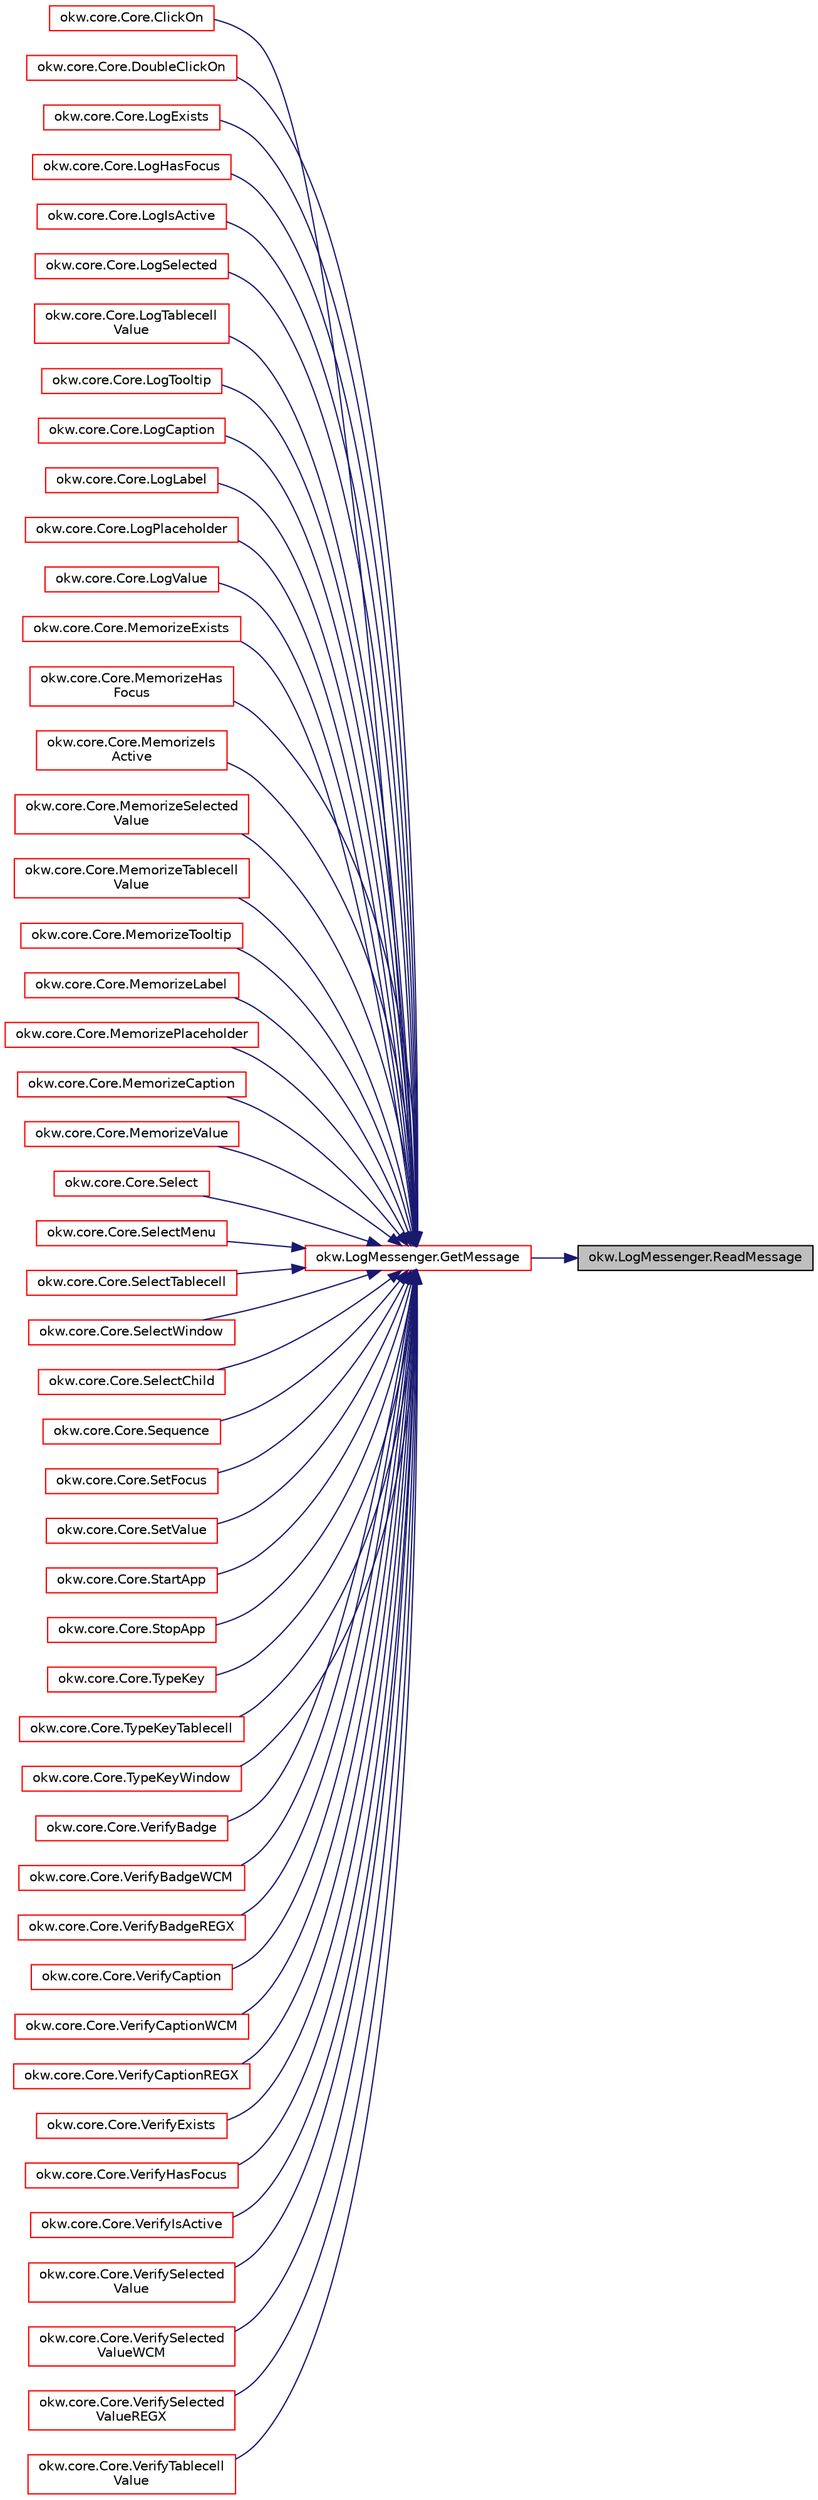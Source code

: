 digraph "okw.LogMessenger.ReadMessage"
{
 // INTERACTIVE_SVG=YES
 // LATEX_PDF_SIZE
  edge [fontname="Helvetica",fontsize="10",labelfontname="Helvetica",labelfontsize="10"];
  node [fontname="Helvetica",fontsize="10",shape=record];
  rankdir="RL";
  Node1139 [label="okw.LogMessenger.ReadMessage",height=0.2,width=0.4,color="black", fillcolor="grey75", style="filled", fontcolor="black",tooltip="Interne Kernfunktion holt die Log-Meldung mit Platzhaltern aus der XML-Datei."];
  Node1139 -> Node1140 [dir="back",color="midnightblue",fontsize="10",style="solid",fontname="Helvetica"];
  Node1140 [label="okw.LogMessenger.GetMessage",height=0.2,width=0.4,color="red", fillcolor="white", style="filled",URL="$classokw_1_1_log_messenger.html#af225d1f037d47b3b085175c09d78bdd2",tooltip="Holt die Log-Meldung für MethodeNmae/Textkey ohne weitere Parameter."];
  Node1140 -> Node1141 [dir="back",color="midnightblue",fontsize="10",style="solid",fontname="Helvetica"];
  Node1141 [label="okw.core.Core.ClickOn",height=0.2,width=0.4,color="red", fillcolor="white", style="filled",URL="$classokw_1_1core_1_1_core.html#a3e601b16ed5c18b3daa279cf61044504",tooltip="Klickt auf das gegebene Objekt."];
  Node1140 -> Node1157 [dir="back",color="midnightblue",fontsize="10",style="solid",fontname="Helvetica"];
  Node1157 [label="okw.core.Core.DoubleClickOn",height=0.2,width=0.4,color="red", fillcolor="white", style="filled",URL="$classokw_1_1core_1_1_core.html#ac282376df171a9d2d62bfe2f5a624cb2",tooltip="Führt ein Doppelklick auf das gegebene GUI-Objekt aus."];
  Node1140 -> Node1164 [dir="back",color="midnightblue",fontsize="10",style="solid",fontname="Helvetica"];
  Node1164 [label="okw.core.Core.LogExists",height=0.2,width=0.4,color="red", fillcolor="white", style="filled",URL="$classokw_1_1core_1_1_core.html#a40b3422362c40854e75c069250a9c964",tooltip="Gibt die Existenz eines GUI-Objektes mit YES/NO in den Testergebnissen aus."];
  Node1140 -> Node1175 [dir="back",color="midnightblue",fontsize="10",style="solid",fontname="Helvetica"];
  Node1175 [label="okw.core.Core.LogHasFocus",height=0.2,width=0.4,color="red", fillcolor="white", style="filled",URL="$classokw_1_1core_1_1_core.html#a03c5ee5ec358b422d897b56c095d2613",tooltip="Dokumentiert den Fokus-Status des gegebenen Objekts."];
  Node1140 -> Node1184 [dir="back",color="midnightblue",fontsize="10",style="solid",fontname="Helvetica"];
  Node1184 [label="okw.core.Core.LogIsActive",height=0.2,width=0.4,color="red", fillcolor="white", style="filled",URL="$classokw_1_1core_1_1_core.html#a50d5ec463eec7315aecc7a2f3d1bb6e9",tooltip="Dokumentiert den Status des gegebenen Objekts."];
  Node1140 -> Node1194 [dir="back",color="midnightblue",fontsize="10",style="solid",fontname="Helvetica"];
  Node1194 [label="okw.core.Core.LogSelected",height=0.2,width=0.4,color="red", fillcolor="white", style="filled",URL="$classokw_1_1core_1_1_core.html#a7d2e15f017823e0df6c45fe7fe8251c0",tooltip="Dokumentiert den markierten Text des gegebenen Objekts."];
  Node1140 -> Node1197 [dir="back",color="midnightblue",fontsize="10",style="solid",fontname="Helvetica"];
  Node1197 [label="okw.core.Core.LogTablecell\lValue",height=0.2,width=0.4,color="red", fillcolor="white", style="filled",URL="$classokw_1_1core_1_1_core.html#ad33d08973ab4bfdc740acd14aa20364f",tooltip="Dokumentiert den Wert der ausgewählten Zelle."];
  Node1140 -> Node1200 [dir="back",color="midnightblue",fontsize="10",style="solid",fontname="Helvetica"];
  Node1200 [label="okw.core.Core.LogTooltip",height=0.2,width=0.4,color="red", fillcolor="white", style="filled",URL="$classokw_1_1core_1_1_core.html#a865a6eab7d2b9fe768ac92e0b6272af8",tooltip="Dokumentiert die Kurzinfo zu einem Werkzeug des gegebenen Objekts."];
  Node1140 -> Node1209 [dir="back",color="midnightblue",fontsize="10",style="solid",fontname="Helvetica"];
  Node1209 [label="okw.core.Core.LogCaption",height=0.2,width=0.4,color="red", fillcolor="white", style="filled",URL="$classokw_1_1core_1_1_core.html#a0aa220ef8efe2df075093c4eb2a08212",tooltip="Gibt die Caption eines GUI-Objektes in den Testergebnissen aus."];
  Node1140 -> Node1214 [dir="back",color="midnightblue",fontsize="10",style="solid",fontname="Helvetica"];
  Node1214 [label="okw.core.Core.LogLabel",height=0.2,width=0.4,color="red", fillcolor="white", style="filled",URL="$classokw_1_1core_1_1_core.html#a6d1157e91ec02c1f765d015ed03428b6",tooltip="Gibt den Wert des Etikette/Label in der Logdatei aus."];
  Node1140 -> Node1221 [dir="back",color="midnightblue",fontsize="10",style="solid",fontname="Helvetica"];
  Node1221 [label="okw.core.Core.LogPlaceholder",height=0.2,width=0.4,color="red", fillcolor="white", style="filled",URL="$classokw_1_1core_1_1_core.html#ab6f01d1c8bf15af8c993fe11acc58d59",tooltip="Gibt den Wert des Platzhalters in der Logdatei aus."];
  Node1140 -> Node1227 [dir="back",color="midnightblue",fontsize="10",style="solid",fontname="Helvetica"];
  Node1227 [label="okw.core.Core.LogValue",height=0.2,width=0.4,color="red", fillcolor="white", style="filled",URL="$classokw_1_1core_1_1_core.html#a9087a6954326ab2e0ec251a875b58496",tooltip="Dokumentiert den Standartwert eines Objekts."];
  Node1140 -> Node1237 [dir="back",color="midnightblue",fontsize="10",style="solid",fontname="Helvetica"];
  Node1237 [label="okw.core.Core.MemorizeExists",height=0.2,width=0.4,color="red", fillcolor="white", style="filled",URL="$classokw_1_1core_1_1_core.html#aa658863b5193d66b93b5e71ad3785e47",tooltip="Merkt sich den aktuell existierenden Zustand des Objekts."];
  Node1140 -> Node1250 [dir="back",color="midnightblue",fontsize="10",style="solid",fontname="Helvetica"];
  Node1250 [label="okw.core.Core.MemorizeHas\lFocus",height=0.2,width=0.4,color="red", fillcolor="white", style="filled",URL="$classokw_1_1core_1_1_core.html#af476a6399f7554f11a332d521fa4957e",tooltip="Keine Beschreibung zu \"MemorizeHasFocus\" verfügbar."];
  Node1140 -> Node1261 [dir="back",color="midnightblue",fontsize="10",style="solid",fontname="Helvetica"];
  Node1261 [label="okw.core.Core.MemorizeIs\lActive",height=0.2,width=0.4,color="red", fillcolor="white", style="filled",URL="$classokw_1_1core_1_1_core.html#a69fb76c04f4cfaa44b65f5477768455c",tooltip="Merkt sich den Zustand des gegebenen Objekts."];
  Node1140 -> Node1272 [dir="back",color="midnightblue",fontsize="10",style="solid",fontname="Helvetica"];
  Node1272 [label="okw.core.Core.MemorizeSelected\lValue",height=0.2,width=0.4,color="red", fillcolor="white", style="filled",URL="$classokw_1_1core_1_1_core.html#ae13536308d66e68f25d673af7fec2d2b",tooltip="Keine Beschreibung zu \"MemorizeSelectedValue\" verfügbar."];
  Node1140 -> Node1278 [dir="back",color="midnightblue",fontsize="10",style="solid",fontname="Helvetica"];
  Node1278 [label="okw.core.Core.MemorizeTablecell\lValue",height=0.2,width=0.4,color="red", fillcolor="white", style="filled",URL="$classokw_1_1core_1_1_core.html#a67a1a2afd49b3f0e696f86e78a599c4b",tooltip="Merkt sich den Wert der gegebenen Zelle in der Tabelle."];
  Node1140 -> Node1285 [dir="back",color="midnightblue",fontsize="10",style="solid",fontname="Helvetica"];
  Node1285 [label="okw.core.Core.MemorizeTooltip",height=0.2,width=0.4,color="red", fillcolor="white", style="filled",URL="$classokw_1_1core_1_1_core.html#a394fc596a02f7af416f4505a788301c1",tooltip="Dokumentiert den Tooltip-Text (Kurzinformation) des gegebenen Objekts."];
  Node1140 -> Node1300 [dir="back",color="midnightblue",fontsize="10",style="solid",fontname="Helvetica"];
  Node1300 [label="okw.core.Core.MemorizeLabel",height=0.2,width=0.4,color="red", fillcolor="white", style="filled",URL="$classokw_1_1core_1_1_core.html#a85d56eaf394a4e6a0f67979e5d3c58fa",tooltip="Speirchert den aktuellen Wert der Etikette, und legt diesen unter fpsMemKeyName ab."];
  Node1140 -> Node1313 [dir="back",color="midnightblue",fontsize="10",style="solid",fontname="Helvetica"];
  Node1313 [label="okw.core.Core.MemorizePlaceholder",height=0.2,width=0.4,color="red", fillcolor="white", style="filled",URL="$classokw_1_1core_1_1_core.html#a5f007ae79e3d319dd205ac60a060e16b",tooltip="Speirchert den aktuellen Wert der Platzhalters, und legt diesen unter fpsMemKeyName ab."];
  Node1140 -> Node1322 [dir="back",color="midnightblue",fontsize="10",style="solid",fontname="Helvetica"];
  Node1322 [label="okw.core.Core.MemorizeCaption",height=0.2,width=0.4,color="red", fillcolor="white", style="filled",URL="$classokw_1_1core_1_1_core.html#a45d00018ce652231985a88ca26d34da7",tooltip="Keine Beschreibung zu \"MemorizeCaption\" verfügbar."];
  Node1140 -> Node1329 [dir="back",color="midnightblue",fontsize="10",style="solid",fontname="Helvetica"];
  Node1329 [label="okw.core.Core.MemorizeValue",height=0.2,width=0.4,color="red", fillcolor="white", style="filled",URL="$classokw_1_1core_1_1_core.html#ac8440162926bfc169ee483bd7f860117",tooltip="Merkt sich den Standartwert eines Objekts."];
  Node1140 -> Node1345 [dir="back",color="midnightblue",fontsize="10",style="solid",fontname="Helvetica"];
  Node1345 [label="okw.core.Core.Select",height=0.2,width=0.4,color="red", fillcolor="white", style="filled",URL="$classokw_1_1core_1_1_core.html#af118e712145af544f4045c3bf636311b",tooltip="Auswahl aller Zeilen einer Liste/Tabelle, welche die gegebenen Daten enthalten."];
  Node1140 -> Node1364 [dir="back",color="midnightblue",fontsize="10",style="solid",fontname="Helvetica"];
  Node1364 [label="okw.core.Core.SelectMenu",height=0.2,width=0.4,color="red", fillcolor="white", style="filled",URL="$classokw_1_1core_1_1_core.html#ad456e1c840aa697b44843afd9fefa8e2",tooltip="Wählt den gegebenen Menü-Eintrag aus."];
  Node1140 -> Node1383 [dir="back",color="midnightblue",fontsize="10",style="solid",fontname="Helvetica"];
  Node1383 [label="okw.core.Core.SelectTablecell",height=0.2,width=0.4,color="red", fillcolor="white", style="filled",URL="$classokw_1_1core_1_1_core.html#a02e398b0aa11815b25b1471e4ce2795e",tooltip="Wählt die gegebene Tabellenzelle aus."];
  Node1140 -> Node1386 [dir="back",color="midnightblue",fontsize="10",style="solid",fontname="Helvetica"];
  Node1386 [label="okw.core.Core.SelectWindow",height=0.2,width=0.4,color="red", fillcolor="white", style="filled",URL="$classokw_1_1core_1_1_core.html#a6a68660eb5e34965522896e2a5c48314",tooltip="Setzt den Kontext auf das gegebene Fenster."];
  Node1140 -> Node1938 [dir="back",color="midnightblue",fontsize="10",style="solid",fontname="Helvetica"];
  Node1938 [label="okw.core.Core.SelectChild",height=0.2,width=0.4,color="red", fillcolor="white", style="filled",URL="$classokw_1_1core_1_1_core.html#a7289e7dad7d13ac4f97a7ad278663651",tooltip="Setzt den Wert von SELECTEDCHILD auf den Wert von FN."];
  Node1140 -> Node1940 [dir="back",color="midnightblue",fontsize="10",style="solid",fontname="Helvetica"];
  Node1940 [label="okw.core.Core.Sequence",height=0.2,width=0.4,color="red", fillcolor="white", style="filled",URL="$classokw_1_1core_1_1_core.html#ab0cd601b3ec8b8e20755ed24a3d8680b",tooltip="Ruft die Sequenz eines Fensters auf."];
  Node1140 -> Node1942 [dir="back",color="midnightblue",fontsize="10",style="solid",fontname="Helvetica"];
  Node1942 [label="okw.core.Core.SetFocus",height=0.2,width=0.4,color="red", fillcolor="white", style="filled",URL="$classokw_1_1core_1_1_core.html#a343aac009274a866520db97ec9cc793a",tooltip="Setzt den Fokus auf das gegebene Fensterobjekt."];
  Node1140 -> Node1944 [dir="back",color="midnightblue",fontsize="10",style="solid",fontname="Helvetica"];
  Node1944 [label="okw.core.Core.SetValue",height=0.2,width=0.4,color="red", fillcolor="white", style="filled",URL="$classokw_1_1core_1_1_core.html#a7088065564f2909025435c0c5594926c",tooltip="Setzt den Wert des gegebenen Fensterobjekts auf den gegebenen Wert."];
  Node1140 -> Node1949 [dir="back",color="midnightblue",fontsize="10",style="solid",fontname="Helvetica"];
  Node1949 [label="okw.core.Core.StartApp",height=0.2,width=0.4,color="red", fillcolor="white", style="filled",URL="$classokw_1_1core_1_1_core.html#ac20a22275b6aea1c4e551dce1fd0c1e9",tooltip="Startet die gegebene Anwendung."];
  Node1140 -> Node1990 [dir="back",color="midnightblue",fontsize="10",style="solid",fontname="Helvetica"];
  Node1990 [label="okw.core.Core.StopApp",height=0.2,width=0.4,color="red", fillcolor="white", style="filled",URL="$classokw_1_1core_1_1_core.html#a13d953a145a5e1bc776785f8433ba69c",tooltip="Beendet eine gegebene Anwendung."];
  Node1140 -> Node1994 [dir="back",color="midnightblue",fontsize="10",style="solid",fontname="Helvetica"];
  Node1994 [label="okw.core.Core.TypeKey",height=0.2,width=0.4,color="red", fillcolor="white", style="filled",URL="$classokw_1_1core_1_1_core.html#ad09bf3a237b88913dbe9ebc228db1cf3",tooltip="Tastatureingaben von Daten in das aktive Fensterobjekt."];
  Node1140 -> Node1996 [dir="back",color="midnightblue",fontsize="10",style="solid",fontname="Helvetica"];
  Node1996 [label="okw.core.Core.TypeKeyTablecell",height=0.2,width=0.4,color="red", fillcolor="white", style="filled",URL="$classokw_1_1core_1_1_core.html#a86cffd624c6b0a94074479b6fe3260de",tooltip="Eingabe von Daten in eine gegebene Tabellenzelle über die Tastatur."];
  Node1140 -> Node1998 [dir="back",color="midnightblue",fontsize="10",style="solid",fontname="Helvetica"];
  Node1998 [label="okw.core.Core.TypeKeyWindow",height=0.2,width=0.4,color="red", fillcolor="white", style="filled",URL="$classokw_1_1core_1_1_core.html#acfdd78869f2151c68f7cc9e4b8acd890",tooltip="Tastatureingabe in ein bestimmtes Fensterobjekt."];
  Node1140 -> Node2000 [dir="back",color="midnightblue",fontsize="10",style="solid",fontname="Helvetica"];
  Node2000 [label="okw.core.Core.VerifyBadge",height=0.2,width=0.4,color="red", fillcolor="white", style="filled",URL="$classokw_1_1core_1_1_core.html#a1ef41049d026a423f72c8e59770fd30e",tooltip="Überprüft den Badge des Objektes ."];
  Node1140 -> Node2002 [dir="back",color="midnightblue",fontsize="10",style="solid",fontname="Helvetica"];
  Node2002 [label="okw.core.Core.VerifyBadgeWCM",height=0.2,width=0.4,color="red", fillcolor="white", style="filled",URL="$classokw_1_1core_1_1_core.html#a12b2ff6667d864d7e2f831983f388b8c",tooltip="Überprüft den Badge des Objektes ."];
  Node1140 -> Node2004 [dir="back",color="midnightblue",fontsize="10",style="solid",fontname="Helvetica"];
  Node2004 [label="okw.core.Core.VerifyBadgeREGX",height=0.2,width=0.4,color="red", fillcolor="white", style="filled",URL="$classokw_1_1core_1_1_core.html#ac9669a0cd5d2b409a69ca0deb498397f",tooltip="Überprüft den Badge des Objektes ."];
  Node1140 -> Node2006 [dir="back",color="midnightblue",fontsize="10",style="solid",fontname="Helvetica"];
  Node2006 [label="okw.core.Core.VerifyCaption",height=0.2,width=0.4,color="red", fillcolor="white", style="filled",URL="$classokw_1_1core_1_1_core.html#a742f7a967804814e172358e1ed9e3579",tooltip="Überprüft die Überschrift des Objektes."];
  Node1140 -> Node2008 [dir="back",color="midnightblue",fontsize="10",style="solid",fontname="Helvetica"];
  Node2008 [label="okw.core.Core.VerifyCaptionWCM",height=0.2,width=0.4,color="red", fillcolor="white", style="filled",URL="$classokw_1_1core_1_1_core.html#a1dc3f5a21cba756cd6448f88280342ec",tooltip="Überprüft die Überschrift des Objektes."];
  Node1140 -> Node2010 [dir="back",color="midnightblue",fontsize="10",style="solid",fontname="Helvetica"];
  Node2010 [label="okw.core.Core.VerifyCaptionREGX",height=0.2,width=0.4,color="red", fillcolor="white", style="filled",URL="$classokw_1_1core_1_1_core.html#adb7da11977acc1b851caac445eb37451",tooltip="Überprüft die Überschrift des Objektes."];
  Node1140 -> Node2012 [dir="back",color="midnightblue",fontsize="10",style="solid",fontname="Helvetica"];
  Node2012 [label="okw.core.Core.VerifyExists",height=0.2,width=0.4,color="red", fillcolor="white", style="filled",URL="$classokw_1_1core_1_1_core.html#a47af0e08b2bde199fc5d10dee040ac1b",tooltip="Prüft, ob das gegebene Objekt existiert."];
  Node1140 -> Node2014 [dir="back",color="midnightblue",fontsize="10",style="solid",fontname="Helvetica"];
  Node2014 [label="okw.core.Core.VerifyHasFocus",height=0.2,width=0.4,color="red", fillcolor="white", style="filled",URL="$classokw_1_1core_1_1_core.html#ade5d877223a28ce11b57c8b94ab1a2eb",tooltip="Vergleicht den Fokus-Zustand des gegebenen Objekts mit dem erwarteten Wert."];
  Node1140 -> Node2016 [dir="back",color="midnightblue",fontsize="10",style="solid",fontname="Helvetica"];
  Node2016 [label="okw.core.Core.VerifyIsActive",height=0.2,width=0.4,color="red", fillcolor="white", style="filled",URL="$classokw_1_1core_1_1_core.html#af9261f054d5a82396c678851ade66b1b",tooltip="Vergleicht den Fokus-Status des gegebenen Objekts mit dem erwarteten Wert."];
  Node1140 -> Node2018 [dir="back",color="midnightblue",fontsize="10",style="solid",fontname="Helvetica"];
  Node2018 [label="okw.core.Core.VerifySelected\lValue",height=0.2,width=0.4,color="red", fillcolor="white", style="filled",URL="$classokw_1_1core_1_1_core.html#ab243fc4ed28faf2ee9e7cd3123b8f13c",tooltip="Vergleicht den ausgewählten Wert des gegebenen Listenobjekts mit dem erwarteten Wert."];
  Node1140 -> Node2020 [dir="back",color="midnightblue",fontsize="10",style="solid",fontname="Helvetica"];
  Node2020 [label="okw.core.Core.VerifySelected\lValueWCM",height=0.2,width=0.4,color="red", fillcolor="white", style="filled",URL="$classokw_1_1core_1_1_core.html#ad0ff49c39bbe4fdc3477df1527bf7c58",tooltip="Vergleicht den ausgewählten Wert des gegebenen Listenobjekts mit dem erwarteten Wert."];
  Node1140 -> Node2022 [dir="back",color="midnightblue",fontsize="10",style="solid",fontname="Helvetica"];
  Node2022 [label="okw.core.Core.VerifySelected\lValueREGX",height=0.2,width=0.4,color="red", fillcolor="white", style="filled",URL="$classokw_1_1core_1_1_core.html#a34e7722cddcc1eae53b714f4883a02f2",tooltip="Vergleicht den ausgewählten Wert des gegebenen Listenobjekts mit dem erwarteten Wert."];
  Node1140 -> Node2024 [dir="back",color="midnightblue",fontsize="10",style="solid",fontname="Helvetica"];
  Node2024 [label="okw.core.Core.VerifyTablecell\lValue",height=0.2,width=0.4,color="red", fillcolor="white", style="filled",URL="$classokw_1_1core_1_1_core.html#ad15cc0817387e5b6db0ae8b11619226f",tooltip="Vergleicht den Inhalt der gegebenen Tabellenzelle mit dem erwarteten Wert."];
}
